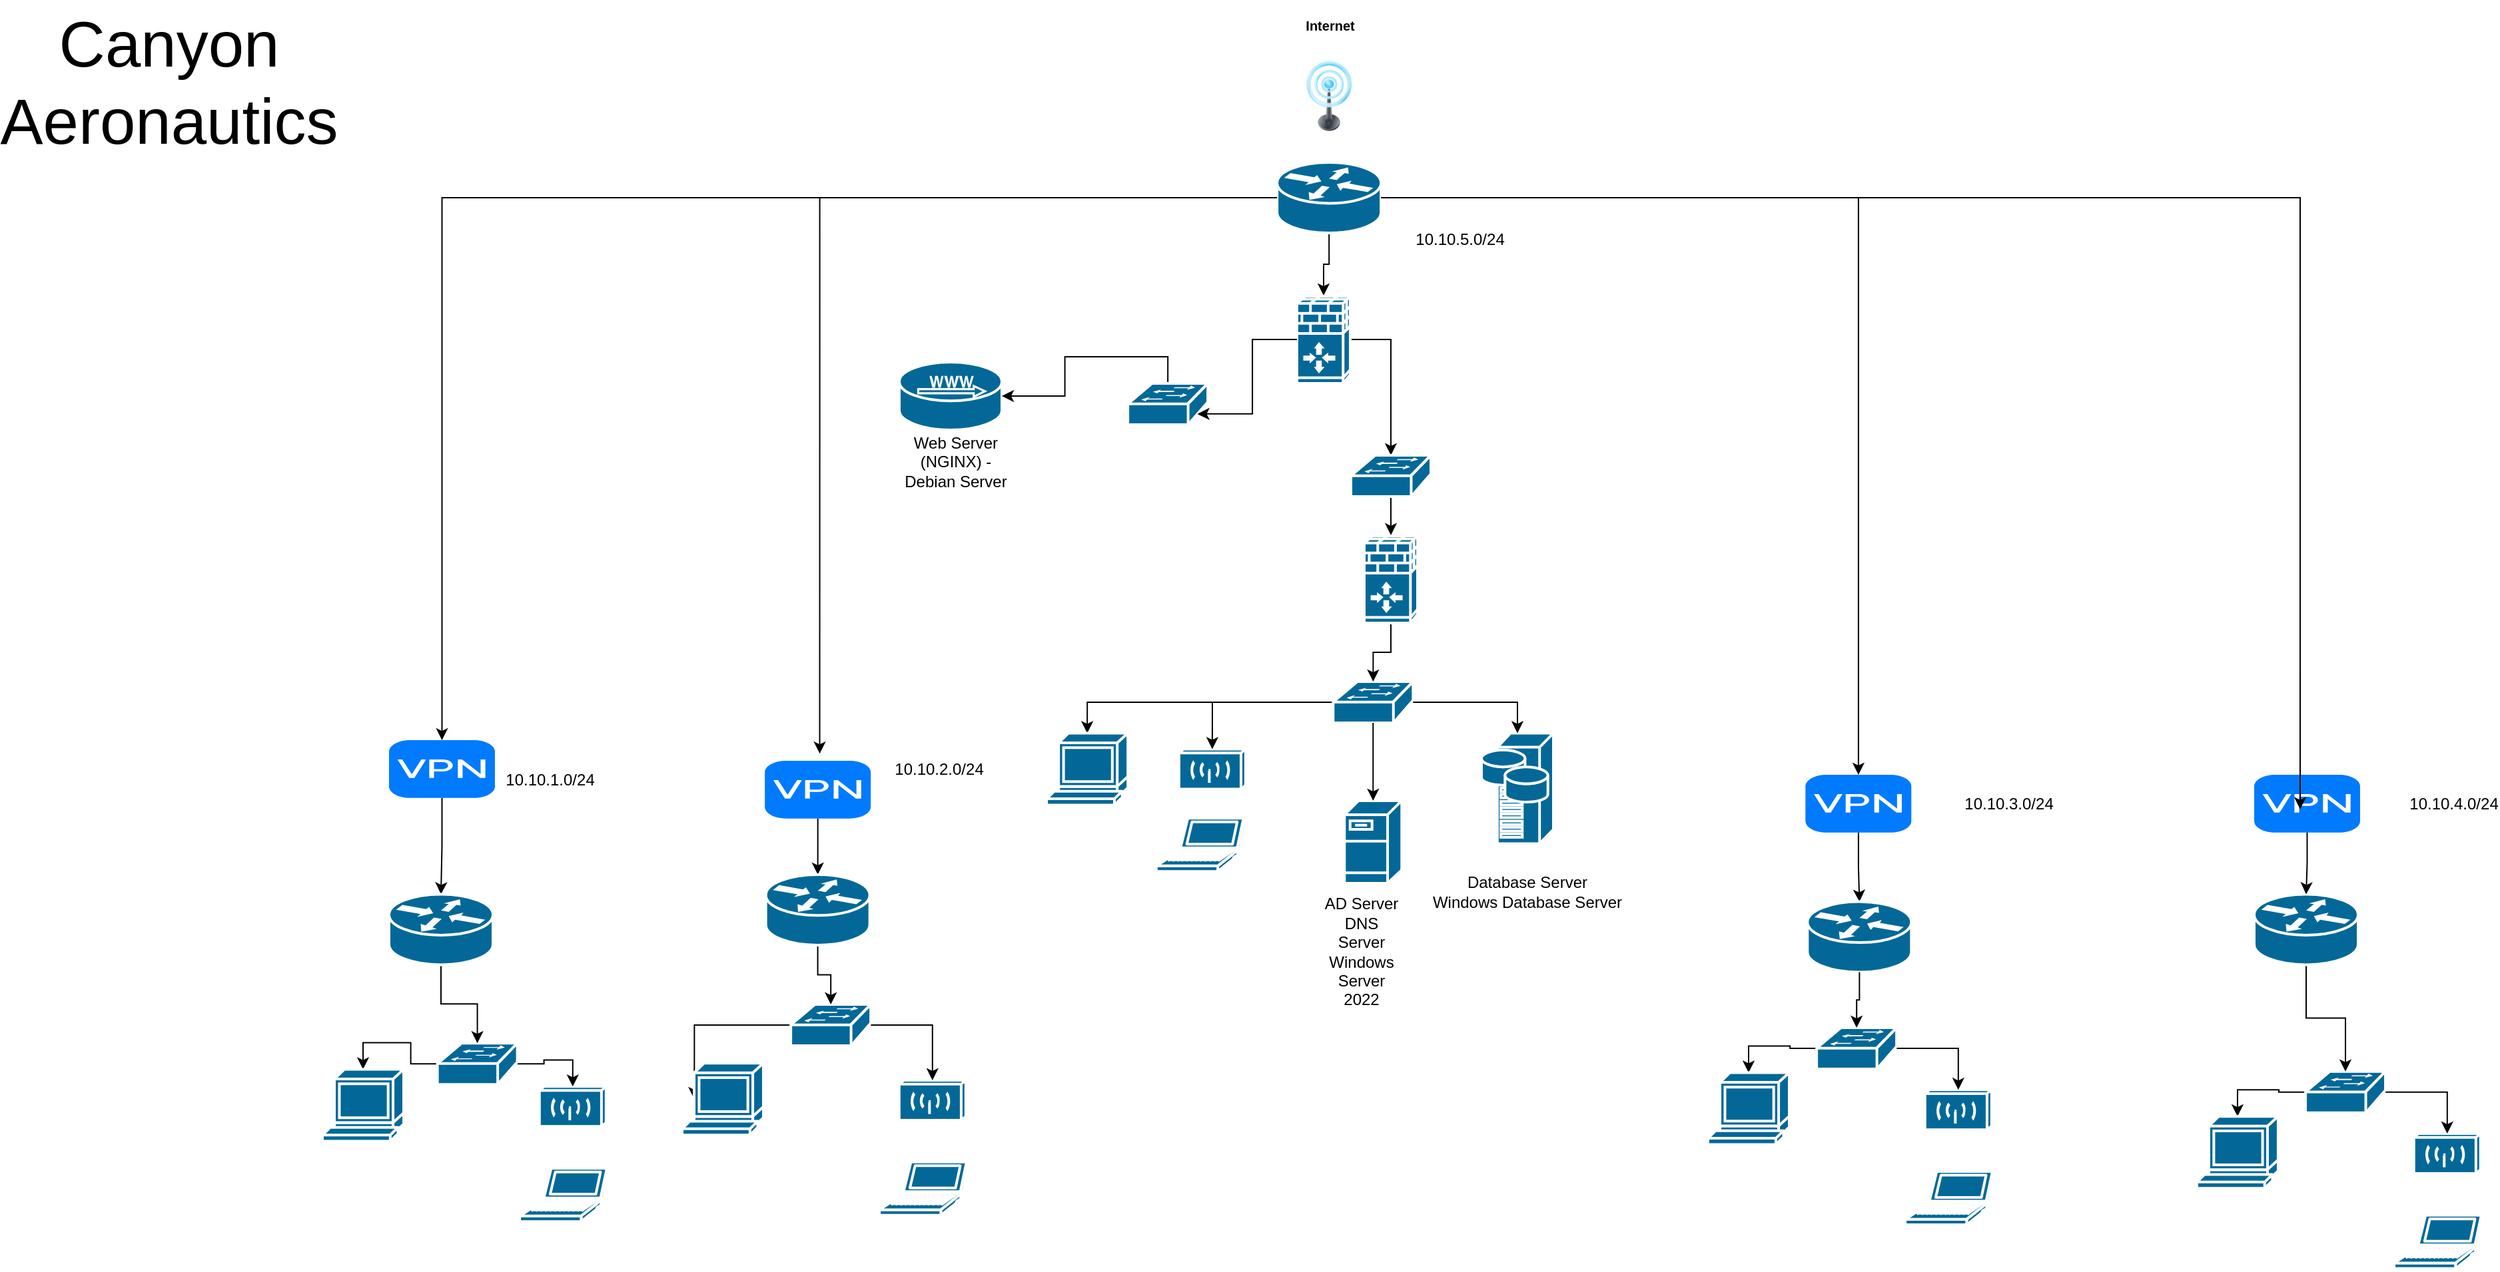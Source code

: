 <mxfile version="22.0.0" type="github">
  <diagram name="Page-1" id="55a83fd1-7818-8e21-69c5-c3457e3827bb">
    <mxGraphModel dx="1793" dy="955" grid="1" gridSize="10" guides="1" tooltips="1" connect="1" arrows="1" fold="1" page="1" pageScale="1" pageWidth="2000" pageHeight="1600" background="none" math="0" shadow="0">
      <root>
        <mxCell id="0" />
        <mxCell id="1" parent="0" />
        <mxCell id="h9fLuppz6c3Ee6yRtKW5-85" value="&lt;font style=&quot;font-size: 10px;&quot;&gt;Internet&lt;/font&gt;" style="text;strokeColor=none;fillColor=none;html=1;fontSize=24;fontStyle=1;verticalAlign=middle;align=center;" parent="1" vertex="1">
          <mxGeometry x="1022.48" y="40.0" width="66.212" height="26.353" as="geometry" />
        </mxCell>
        <mxCell id="h9fLuppz6c3Ee6yRtKW5-9" value="" style="image;html=1;image=img/lib/clip_art/telecommunication/Signal_tower_on_128x128.png" parent="1" vertex="1">
          <mxGeometry x="1029.102" y="83.643" width="52.97" height="52.706" as="geometry" />
        </mxCell>
        <mxCell id="T81MVam2oDBTtQF74JZc-26" value="" style="shape=mxgraph.cisco.wireless.wireless_transport;sketch=0;html=1;pointerEvents=1;dashed=0;fillColor=#036897;strokeColor=#ffffff;strokeWidth=2;verticalLabelPosition=bottom;verticalAlign=top;align=center;outlineConnect=0;" parent="1" vertex="1">
          <mxGeometry x="732.91" y="849.5" width="50" height="30" as="geometry" />
        </mxCell>
        <mxCell id="6Hb-7iKjbaXuVZW9iwau-34" style="edgeStyle=orthogonalEdgeStyle;rounded=0;orthogonalLoop=1;jettySize=auto;html=1;" parent="1" source="T81MVam2oDBTtQF74JZc-27" target="T81MVam2oDBTtQF74JZc-26" edge="1">
          <mxGeometry relative="1" as="geometry" />
        </mxCell>
        <mxCell id="6Hb-7iKjbaXuVZW9iwau-35" style="edgeStyle=orthogonalEdgeStyle;rounded=0;orthogonalLoop=1;jettySize=auto;html=1;entryX=0.15;entryY=0.5;entryDx=0;entryDy=0;entryPerimeter=0;" parent="1" source="T81MVam2oDBTtQF74JZc-27" target="T81MVam2oDBTtQF74JZc-43" edge="1">
          <mxGeometry relative="1" as="geometry" />
        </mxCell>
        <mxCell id="T81MVam2oDBTtQF74JZc-27" value="" style="shape=mxgraph.cisco.switches.workgroup_switch;sketch=0;html=1;pointerEvents=1;dashed=0;fillColor=#036897;strokeColor=#ffffff;strokeWidth=2;verticalLabelPosition=bottom;verticalAlign=top;align=center;outlineConnect=0;" parent="1" vertex="1">
          <mxGeometry x="651.57" y="792.5" width="60" height="31" as="geometry" />
        </mxCell>
        <mxCell id="T81MVam2oDBTtQF74JZc-38" value="" style="shape=mxgraph.cisco.computers_and_peripherals.laptop;sketch=0;html=1;pointerEvents=1;dashed=0;fillColor=#036897;strokeColor=#ffffff;strokeWidth=2;verticalLabelPosition=bottom;verticalAlign=top;align=center;outlineConnect=0;" parent="1" vertex="1">
          <mxGeometry x="718.08" y="910.89" width="67" height="40" as="geometry" />
        </mxCell>
        <mxCell id="T81MVam2oDBTtQF74JZc-43" value="" style="shape=mxgraph.cisco.computers_and_peripherals.terminal;sketch=0;html=1;pointerEvents=1;dashed=0;fillColor=#036897;strokeColor=#ffffff;strokeWidth=2;verticalLabelPosition=bottom;verticalAlign=top;align=center;outlineConnect=0;" parent="1" vertex="1">
          <mxGeometry x="570.0" y="836.6" width="61" height="54" as="geometry" />
        </mxCell>
        <mxCell id="6Hb-7iKjbaXuVZW9iwau-10" value="" style="shape=mxgraph.cisco.wireless.wireless_transport;sketch=0;html=1;pointerEvents=1;dashed=0;fillColor=#036897;strokeColor=#ffffff;strokeWidth=2;verticalLabelPosition=bottom;verticalAlign=top;align=center;outlineConnect=0;" parent="1" vertex="1">
          <mxGeometry x="462.91" y="854.18" width="50" height="30" as="geometry" />
        </mxCell>
        <mxCell id="6Hb-7iKjbaXuVZW9iwau-36" style="edgeStyle=orthogonalEdgeStyle;rounded=0;orthogonalLoop=1;jettySize=auto;html=1;entryX=0.5;entryY=0;entryDx=0;entryDy=0;entryPerimeter=0;" parent="1" source="6Hb-7iKjbaXuVZW9iwau-11" target="6Hb-7iKjbaXuVZW9iwau-10" edge="1">
          <mxGeometry relative="1" as="geometry" />
        </mxCell>
        <mxCell id="6Hb-7iKjbaXuVZW9iwau-37" style="edgeStyle=orthogonalEdgeStyle;rounded=0;orthogonalLoop=1;jettySize=auto;html=1;entryX=0.5;entryY=0;entryDx=0;entryDy=0;entryPerimeter=0;" parent="1" source="6Hb-7iKjbaXuVZW9iwau-11" target="6Hb-7iKjbaXuVZW9iwau-13" edge="1">
          <mxGeometry relative="1" as="geometry" />
        </mxCell>
        <mxCell id="6Hb-7iKjbaXuVZW9iwau-11" value="" style="shape=mxgraph.cisco.switches.workgroup_switch;sketch=0;html=1;pointerEvents=1;dashed=0;fillColor=#036897;strokeColor=#ffffff;strokeWidth=2;verticalLabelPosition=bottom;verticalAlign=top;align=center;outlineConnect=0;" parent="1" vertex="1">
          <mxGeometry x="386.33" y="821.59" width="60" height="31" as="geometry" />
        </mxCell>
        <mxCell id="6Hb-7iKjbaXuVZW9iwau-12" value="" style="shape=mxgraph.cisco.computers_and_peripherals.laptop;sketch=0;html=1;pointerEvents=1;dashed=0;fillColor=#036897;strokeColor=#ffffff;strokeWidth=2;verticalLabelPosition=bottom;verticalAlign=top;align=center;outlineConnect=0;" parent="1" vertex="1">
          <mxGeometry x="448.08" y="915.57" width="67" height="40" as="geometry" />
        </mxCell>
        <mxCell id="6Hb-7iKjbaXuVZW9iwau-13" value="" style="shape=mxgraph.cisco.computers_and_peripherals.terminal;sketch=0;html=1;pointerEvents=1;dashed=0;fillColor=#036897;strokeColor=#ffffff;strokeWidth=2;verticalLabelPosition=bottom;verticalAlign=top;align=center;outlineConnect=0;" parent="1" vertex="1">
          <mxGeometry x="300.0" y="841.28" width="61" height="54" as="geometry" />
        </mxCell>
        <mxCell id="6Hb-7iKjbaXuVZW9iwau-17" value="" style="shape=mxgraph.cisco.wireless.wireless_transport;sketch=0;html=1;pointerEvents=1;dashed=0;fillColor=#036897;strokeColor=#ffffff;strokeWidth=2;verticalLabelPosition=bottom;verticalAlign=top;align=center;outlineConnect=0;" parent="1" vertex="1">
          <mxGeometry x="1869.86" y="889.49" width="50" height="30" as="geometry" />
        </mxCell>
        <mxCell id="6Hb-7iKjbaXuVZW9iwau-49" style="edgeStyle=orthogonalEdgeStyle;rounded=0;orthogonalLoop=1;jettySize=auto;html=1;entryX=0.5;entryY=0;entryDx=0;entryDy=0;entryPerimeter=0;" parent="1" source="6Hb-7iKjbaXuVZW9iwau-18" target="6Hb-7iKjbaXuVZW9iwau-20" edge="1">
          <mxGeometry relative="1" as="geometry" />
        </mxCell>
        <mxCell id="6Hb-7iKjbaXuVZW9iwau-50" style="edgeStyle=orthogonalEdgeStyle;rounded=0;orthogonalLoop=1;jettySize=auto;html=1;" parent="1" source="6Hb-7iKjbaXuVZW9iwau-18" target="6Hb-7iKjbaXuVZW9iwau-17" edge="1">
          <mxGeometry relative="1" as="geometry" />
        </mxCell>
        <mxCell id="6Hb-7iKjbaXuVZW9iwau-18" value="" style="shape=mxgraph.cisco.switches.workgroup_switch;sketch=0;html=1;pointerEvents=1;dashed=0;fillColor=#036897;strokeColor=#ffffff;strokeWidth=2;verticalLabelPosition=bottom;verticalAlign=top;align=center;outlineConnect=0;" parent="1" vertex="1">
          <mxGeometry x="1788.52" y="842.86" width="60" height="31" as="geometry" />
        </mxCell>
        <mxCell id="6Hb-7iKjbaXuVZW9iwau-19" value="" style="shape=mxgraph.cisco.computers_and_peripherals.laptop;sketch=0;html=1;pointerEvents=1;dashed=0;fillColor=#036897;strokeColor=#ffffff;strokeWidth=2;verticalLabelPosition=bottom;verticalAlign=top;align=center;outlineConnect=0;" parent="1" vertex="1">
          <mxGeometry x="1855.03" y="950.88" width="67" height="40" as="geometry" />
        </mxCell>
        <mxCell id="6Hb-7iKjbaXuVZW9iwau-20" value="" style="shape=mxgraph.cisco.computers_and_peripherals.terminal;sketch=0;html=1;pointerEvents=1;dashed=0;fillColor=#036897;strokeColor=#ffffff;strokeWidth=2;verticalLabelPosition=bottom;verticalAlign=top;align=center;outlineConnect=0;" parent="1" vertex="1">
          <mxGeometry x="1706.95" y="876.59" width="61" height="54" as="geometry" />
        </mxCell>
        <mxCell id="hgCzGkN1xgXQZOoQxE4W-36" style="edgeStyle=orthogonalEdgeStyle;rounded=0;orthogonalLoop=1;jettySize=auto;html=1;" edge="1" parent="1" source="6Hb-7iKjbaXuVZW9iwau-25" target="hgCzGkN1xgXQZOoQxE4W-35">
          <mxGeometry relative="1" as="geometry" />
        </mxCell>
        <mxCell id="6Hb-7iKjbaXuVZW9iwau-25" value="" style="html=1;strokeWidth=1;shadow=0;dashed=0;shape=mxgraph.ios7.misc.vpn;fillColor=#007AFF;strokeColor=none;buttonText=;strokeColor2=#222222;fontColor=#222222;fontSize=8;verticalLabelPosition=bottom;verticalAlign=top;align=center;sketch=0;" parent="1" vertex="1">
          <mxGeometry x="350.0" y="594.02" width="79.48" height="43.37" as="geometry" />
        </mxCell>
        <mxCell id="hgCzGkN1xgXQZOoQxE4W-41" style="edgeStyle=orthogonalEdgeStyle;rounded=0;orthogonalLoop=1;jettySize=auto;html=1;" edge="1" parent="1" source="6Hb-7iKjbaXuVZW9iwau-26" target="hgCzGkN1xgXQZOoQxE4W-40">
          <mxGeometry relative="1" as="geometry" />
        </mxCell>
        <mxCell id="6Hb-7iKjbaXuVZW9iwau-26" value="" style="html=1;strokeWidth=1;shadow=0;dashed=0;shape=mxgraph.ios7.misc.vpn;fillColor=#007AFF;strokeColor=none;buttonText=;strokeColor2=#222222;fontColor=#222222;fontSize=8;verticalLabelPosition=bottom;verticalAlign=top;align=center;sketch=0;" parent="1" vertex="1">
          <mxGeometry x="632.09" y="609.45" width="79.48" height="43.37" as="geometry" />
        </mxCell>
        <mxCell id="hgCzGkN1xgXQZOoQxE4W-49" style="edgeStyle=orthogonalEdgeStyle;rounded=0;orthogonalLoop=1;jettySize=auto;html=1;" edge="1" parent="1" source="6Hb-7iKjbaXuVZW9iwau-27" target="hgCzGkN1xgXQZOoQxE4W-46">
          <mxGeometry relative="1" as="geometry" />
        </mxCell>
        <mxCell id="6Hb-7iKjbaXuVZW9iwau-27" value="" style="html=1;strokeWidth=1;shadow=0;dashed=0;shape=mxgraph.ios7.misc.vpn;fillColor=#007AFF;strokeColor=none;buttonText=;strokeColor2=#222222;fontColor=#222222;fontSize=8;verticalLabelPosition=bottom;verticalAlign=top;align=center;sketch=0;" parent="1" vertex="1">
          <mxGeometry x="1413.17" y="620" width="79.48" height="43.37" as="geometry" />
        </mxCell>
        <mxCell id="6Hb-7iKjbaXuVZW9iwau-28" value="" style="html=1;strokeWidth=1;shadow=0;dashed=0;shape=mxgraph.ios7.misc.vpn;fillColor=#007AFF;strokeColor=none;buttonText=;strokeColor2=#222222;fontColor=#222222;fontSize=8;verticalLabelPosition=bottom;verticalAlign=top;align=center;sketch=0;" parent="1" vertex="1">
          <mxGeometry x="1750" y="620.0" width="79.48" height="43.37" as="geometry" />
        </mxCell>
        <mxCell id="6Hb-7iKjbaXuVZW9iwau-52" value="10.10.1.0/24" style="text;html=1;strokeColor=none;fillColor=none;align=center;verticalAlign=middle;whiteSpace=wrap;rounded=0;" parent="1" vertex="1">
          <mxGeometry x="441.05" y="609.45" width="60" height="30" as="geometry" />
        </mxCell>
        <mxCell id="6Hb-7iKjbaXuVZW9iwau-53" value="10.10.2.0/24" style="text;html=1;strokeColor=none;fillColor=none;align=center;verticalAlign=middle;whiteSpace=wrap;rounded=0;" parent="1" vertex="1">
          <mxGeometry x="733.0" y="600.71" width="60" height="30" as="geometry" />
        </mxCell>
        <mxCell id="6Hb-7iKjbaXuVZW9iwau-54" value="10.10.3.0/24" style="text;html=1;strokeColor=none;fillColor=none;align=center;verticalAlign=middle;whiteSpace=wrap;rounded=0;" parent="1" vertex="1">
          <mxGeometry x="1536.48" y="626.68" width="60" height="30" as="geometry" />
        </mxCell>
        <mxCell id="6Hb-7iKjbaXuVZW9iwau-55" value="10.10.4.0/24" style="text;html=1;strokeColor=none;fillColor=none;align=center;verticalAlign=middle;whiteSpace=wrap;rounded=0;" parent="1" vertex="1">
          <mxGeometry x="1869.86" y="626.68" width="60" height="30" as="geometry" />
        </mxCell>
        <mxCell id="6Hb-7iKjbaXuVZW9iwau-56" value="10.10.5.0/24" style="text;html=1;strokeColor=none;fillColor=none;align=center;verticalAlign=middle;whiteSpace=wrap;rounded=0;" parent="1" vertex="1">
          <mxGeometry x="1124.44" y="203.35" width="60" height="30" as="geometry" />
        </mxCell>
        <mxCell id="6Hb-7iKjbaXuVZW9iwau-59" value="&lt;font style=&quot;font-size: 48px;&quot;&gt;Canyon Aeronautics&lt;/font&gt;" style="text;html=1;strokeColor=none;fillColor=none;align=center;verticalAlign=middle;whiteSpace=wrap;rounded=0;" parent="1" vertex="1">
          <mxGeometry x="80" y="40" width="210" height="120" as="geometry" />
        </mxCell>
        <mxCell id="MmJGt0UsW00Nj7Y8YMG3-1" value="" style="shape=mxgraph.cisco.servers.microwebserver;sketch=0;html=1;pointerEvents=1;dashed=0;fillColor=#036897;strokeColor=#ffffff;strokeWidth=2;verticalLabelPosition=bottom;verticalAlign=top;align=center;outlineConnect=0;" parent="1" vertex="1">
          <mxGeometry x="733" y="310" width="77" height="51" as="geometry" />
        </mxCell>
        <mxCell id="MmJGt0UsW00Nj7Y8YMG3-2" value="Web Server (NGINX) - Debian Server" style="text;html=1;strokeColor=none;fillColor=none;align=center;verticalAlign=middle;whiteSpace=wrap;rounded=0;" parent="1" vertex="1">
          <mxGeometry x="733" y="370" width="84.92" height="30" as="geometry" />
        </mxCell>
        <mxCell id="hgCzGkN1xgXQZOoQxE4W-4" value="" style="shape=mxgraph.cisco.wireless.wireless_transport;sketch=0;html=1;pointerEvents=1;dashed=0;fillColor=#036897;strokeColor=#ffffff;strokeWidth=2;verticalLabelPosition=bottom;verticalAlign=top;align=center;outlineConnect=0;" vertex="1" parent="1">
          <mxGeometry x="942.95" y="600.71" width="50" height="30" as="geometry" />
        </mxCell>
        <mxCell id="hgCzGkN1xgXQZOoQxE4W-5" style="edgeStyle=orthogonalEdgeStyle;rounded=0;orthogonalLoop=1;jettySize=auto;html=1;entryX=0.5;entryY=0;entryDx=0;entryDy=0;entryPerimeter=0;" edge="1" parent="1" source="hgCzGkN1xgXQZOoQxE4W-7" target="hgCzGkN1xgXQZOoQxE4W-4">
          <mxGeometry relative="1" as="geometry" />
        </mxCell>
        <mxCell id="hgCzGkN1xgXQZOoQxE4W-6" style="edgeStyle=orthogonalEdgeStyle;rounded=0;orthogonalLoop=1;jettySize=auto;html=1;entryX=0.5;entryY=0;entryDx=0;entryDy=0;entryPerimeter=0;" edge="1" parent="1" source="hgCzGkN1xgXQZOoQxE4W-7" target="hgCzGkN1xgXQZOoQxE4W-9">
          <mxGeometry relative="1" as="geometry" />
        </mxCell>
        <mxCell id="hgCzGkN1xgXQZOoQxE4W-7" value="" style="shape=mxgraph.cisco.switches.workgroup_switch;sketch=0;html=1;pointerEvents=1;dashed=0;fillColor=#036897;strokeColor=#ffffff;strokeWidth=2;verticalLabelPosition=bottom;verticalAlign=top;align=center;outlineConnect=0;" vertex="1" parent="1">
          <mxGeometry x="1058.65" y="550" width="60" height="31" as="geometry" />
        </mxCell>
        <mxCell id="hgCzGkN1xgXQZOoQxE4W-8" value="" style="shape=mxgraph.cisco.computers_and_peripherals.laptop;sketch=0;html=1;pointerEvents=1;dashed=0;fillColor=#036897;strokeColor=#ffffff;strokeWidth=2;verticalLabelPosition=bottom;verticalAlign=top;align=center;outlineConnect=0;" vertex="1" parent="1">
          <mxGeometry x="925.95" y="652.59" width="67" height="40" as="geometry" />
        </mxCell>
        <mxCell id="hgCzGkN1xgXQZOoQxE4W-9" value="" style="shape=mxgraph.cisco.computers_and_peripherals.terminal;sketch=0;html=1;pointerEvents=1;dashed=0;fillColor=#036897;strokeColor=#ffffff;strokeWidth=2;verticalLabelPosition=bottom;verticalAlign=top;align=center;outlineConnect=0;" vertex="1" parent="1">
          <mxGeometry x="843.57" y="588.71" width="61" height="54" as="geometry" />
        </mxCell>
        <mxCell id="hgCzGkN1xgXQZOoQxE4W-14" value="" style="shape=mxgraph.cisco.servers.fileserver;sketch=0;html=1;pointerEvents=1;dashed=0;fillColor=#036897;strokeColor=#ffffff;strokeWidth=2;verticalLabelPosition=bottom;verticalAlign=top;align=center;outlineConnect=0;" vertex="1" parent="1">
          <mxGeometry x="1067.15" y="639.45" width="43" height="62" as="geometry" />
        </mxCell>
        <mxCell id="hgCzGkN1xgXQZOoQxE4W-15" style="edgeStyle=orthogonalEdgeStyle;rounded=0;orthogonalLoop=1;jettySize=auto;html=1;entryX=0.5;entryY=0;entryDx=0;entryDy=0;entryPerimeter=0;" edge="1" parent="1" source="hgCzGkN1xgXQZOoQxE4W-7" target="hgCzGkN1xgXQZOoQxE4W-14">
          <mxGeometry relative="1" as="geometry" />
        </mxCell>
        <mxCell id="hgCzGkN1xgXQZOoQxE4W-16" value="AD Server&lt;br&gt;DNS Server&lt;br&gt;Windows Server 2022" style="text;html=1;strokeColor=none;fillColor=none;align=center;verticalAlign=middle;whiteSpace=wrap;rounded=0;" vertex="1" parent="1">
          <mxGeometry x="1050.15" y="738.31" width="60" height="30" as="geometry" />
        </mxCell>
        <mxCell id="hgCzGkN1xgXQZOoQxE4W-17" value="" style="shape=mxgraph.cisco.servers.storage_server;sketch=0;html=1;pointerEvents=1;dashed=0;fillColor=#036897;strokeColor=#ffffff;strokeWidth=2;verticalLabelPosition=bottom;verticalAlign=top;align=center;outlineConnect=0;" vertex="1" parent="1">
          <mxGeometry x="1170" y="588.71" width="54" height="83" as="geometry" />
        </mxCell>
        <mxCell id="hgCzGkN1xgXQZOoQxE4W-18" style="edgeStyle=orthogonalEdgeStyle;rounded=0;orthogonalLoop=1;jettySize=auto;html=1;entryX=0.5;entryY=0;entryDx=0;entryDy=0;entryPerimeter=0;" edge="1" parent="1" source="hgCzGkN1xgXQZOoQxE4W-7" target="hgCzGkN1xgXQZOoQxE4W-17">
          <mxGeometry relative="1" as="geometry" />
        </mxCell>
        <mxCell id="hgCzGkN1xgXQZOoQxE4W-21" style="edgeStyle=orthogonalEdgeStyle;rounded=0;orthogonalLoop=1;jettySize=auto;html=1;" edge="1" parent="1" source="hgCzGkN1xgXQZOoQxE4W-19" target="hgCzGkN1xgXQZOoQxE4W-20">
          <mxGeometry relative="1" as="geometry" />
        </mxCell>
        <mxCell id="hgCzGkN1xgXQZOoQxE4W-39" style="edgeStyle=orthogonalEdgeStyle;rounded=0;orthogonalLoop=1;jettySize=auto;html=1;" edge="1" parent="1" source="hgCzGkN1xgXQZOoQxE4W-19" target="6Hb-7iKjbaXuVZW9iwau-25">
          <mxGeometry relative="1" as="geometry" />
        </mxCell>
        <mxCell id="hgCzGkN1xgXQZOoQxE4W-44" style="edgeStyle=orthogonalEdgeStyle;rounded=0;orthogonalLoop=1;jettySize=auto;html=1;" edge="1" parent="1" source="hgCzGkN1xgXQZOoQxE4W-19" target="6Hb-7iKjbaXuVZW9iwau-27">
          <mxGeometry relative="1" as="geometry" />
        </mxCell>
        <mxCell id="hgCzGkN1xgXQZOoQxE4W-19" value="" style="shape=mxgraph.cisco.routers.router;sketch=0;html=1;pointerEvents=1;dashed=0;fillColor=#036897;strokeColor=#ffffff;strokeWidth=2;verticalLabelPosition=bottom;verticalAlign=top;align=center;outlineConnect=0;" vertex="1" parent="1">
          <mxGeometry x="1016.59" y="160" width="78" height="53" as="geometry" />
        </mxCell>
        <mxCell id="hgCzGkN1xgXQZOoQxE4W-28" style="edgeStyle=orthogonalEdgeStyle;rounded=0;orthogonalLoop=1;jettySize=auto;html=1;" edge="1" parent="1" source="hgCzGkN1xgXQZOoQxE4W-20" target="hgCzGkN1xgXQZOoQxE4W-26">
          <mxGeometry relative="1" as="geometry" />
        </mxCell>
        <mxCell id="hgCzGkN1xgXQZOoQxE4W-20" value="" style="shape=mxgraph.cisco.security.ios_firewall;sketch=0;html=1;pointerEvents=1;dashed=0;fillColor=#036897;strokeColor=#ffffff;strokeWidth=2;verticalLabelPosition=bottom;verticalAlign=top;align=center;outlineConnect=0;" vertex="1" parent="1">
          <mxGeometry x="1031.47" y="260" width="40" height="66" as="geometry" />
        </mxCell>
        <mxCell id="hgCzGkN1xgXQZOoQxE4W-25" style="edgeStyle=orthogonalEdgeStyle;rounded=0;orthogonalLoop=1;jettySize=auto;html=1;" edge="1" parent="1" source="hgCzGkN1xgXQZOoQxE4W-24" target="hgCzGkN1xgXQZOoQxE4W-7">
          <mxGeometry relative="1" as="geometry" />
        </mxCell>
        <mxCell id="hgCzGkN1xgXQZOoQxE4W-24" value="" style="shape=mxgraph.cisco.security.ios_firewall;sketch=0;html=1;pointerEvents=1;dashed=0;fillColor=#036897;strokeColor=#ffffff;strokeWidth=2;verticalLabelPosition=bottom;verticalAlign=top;align=center;outlineConnect=0;" vertex="1" parent="1">
          <mxGeometry x="1082" y="440" width="40" height="66" as="geometry" />
        </mxCell>
        <mxCell id="hgCzGkN1xgXQZOoQxE4W-34" style="edgeStyle=orthogonalEdgeStyle;rounded=0;orthogonalLoop=1;jettySize=auto;html=1;" edge="1" parent="1" source="hgCzGkN1xgXQZOoQxE4W-26" target="hgCzGkN1xgXQZOoQxE4W-24">
          <mxGeometry relative="1" as="geometry" />
        </mxCell>
        <mxCell id="hgCzGkN1xgXQZOoQxE4W-26" value="" style="shape=mxgraph.cisco.switches.workgroup_switch;sketch=0;html=1;pointerEvents=1;dashed=0;fillColor=#036897;strokeColor=#ffffff;strokeWidth=2;verticalLabelPosition=bottom;verticalAlign=top;align=center;outlineConnect=0;" vertex="1" parent="1">
          <mxGeometry x="1072.0" y="380" width="60" height="31" as="geometry" />
        </mxCell>
        <mxCell id="hgCzGkN1xgXQZOoQxE4W-31" style="edgeStyle=orthogonalEdgeStyle;rounded=0;orthogonalLoop=1;jettySize=auto;html=1;exitX=0.5;exitY=0;exitDx=0;exitDy=0;exitPerimeter=0;" edge="1" parent="1" source="hgCzGkN1xgXQZOoQxE4W-29" target="MmJGt0UsW00Nj7Y8YMG3-1">
          <mxGeometry relative="1" as="geometry" />
        </mxCell>
        <mxCell id="hgCzGkN1xgXQZOoQxE4W-29" value="" style="shape=mxgraph.cisco.switches.workgroup_switch;sketch=0;html=1;pointerEvents=1;dashed=0;fillColor=#036897;strokeColor=#ffffff;strokeWidth=2;verticalLabelPosition=bottom;verticalAlign=top;align=center;outlineConnect=0;" vertex="1" parent="1">
          <mxGeometry x="904.57" y="326" width="60" height="31" as="geometry" />
        </mxCell>
        <mxCell id="hgCzGkN1xgXQZOoQxE4W-32" style="edgeStyle=orthogonalEdgeStyle;rounded=0;orthogonalLoop=1;jettySize=auto;html=1;entryX=0.87;entryY=0.74;entryDx=0;entryDy=0;entryPerimeter=0;" edge="1" parent="1" source="hgCzGkN1xgXQZOoQxE4W-20" target="hgCzGkN1xgXQZOoQxE4W-29">
          <mxGeometry relative="1" as="geometry" />
        </mxCell>
        <mxCell id="hgCzGkN1xgXQZOoQxE4W-33" value="Database Server&lt;br&gt;Windows Database Server" style="text;html=1;align=center;verticalAlign=middle;resizable=0;points=[];autosize=1;strokeColor=none;fillColor=none;" vertex="1" parent="1">
          <mxGeometry x="1119" y="688" width="170" height="40" as="geometry" />
        </mxCell>
        <mxCell id="hgCzGkN1xgXQZOoQxE4W-37" style="edgeStyle=orthogonalEdgeStyle;rounded=0;orthogonalLoop=1;jettySize=auto;html=1;" edge="1" parent="1" source="hgCzGkN1xgXQZOoQxE4W-35" target="6Hb-7iKjbaXuVZW9iwau-11">
          <mxGeometry relative="1" as="geometry" />
        </mxCell>
        <mxCell id="hgCzGkN1xgXQZOoQxE4W-35" value="" style="shape=mxgraph.cisco.routers.router;sketch=0;html=1;pointerEvents=1;dashed=0;fillColor=#036897;strokeColor=#ffffff;strokeWidth=2;verticalLabelPosition=bottom;verticalAlign=top;align=center;outlineConnect=0;" vertex="1" parent="1">
          <mxGeometry x="350.0" y="709.74" width="78" height="53" as="geometry" />
        </mxCell>
        <mxCell id="hgCzGkN1xgXQZOoQxE4W-38" style="edgeStyle=orthogonalEdgeStyle;rounded=0;orthogonalLoop=1;jettySize=auto;html=1;entryX=0.518;entryY=-0.124;entryDx=0;entryDy=0;entryPerimeter=0;" edge="1" parent="1" source="hgCzGkN1xgXQZOoQxE4W-19" target="6Hb-7iKjbaXuVZW9iwau-26">
          <mxGeometry relative="1" as="geometry" />
        </mxCell>
        <mxCell id="hgCzGkN1xgXQZOoQxE4W-42" style="edgeStyle=orthogonalEdgeStyle;rounded=0;orthogonalLoop=1;jettySize=auto;html=1;" edge="1" parent="1" source="hgCzGkN1xgXQZOoQxE4W-40" target="T81MVam2oDBTtQF74JZc-27">
          <mxGeometry relative="1" as="geometry" />
        </mxCell>
        <mxCell id="hgCzGkN1xgXQZOoQxE4W-40" value="" style="shape=mxgraph.cisco.routers.router;sketch=0;html=1;pointerEvents=1;dashed=0;fillColor=#036897;strokeColor=#ffffff;strokeWidth=2;verticalLabelPosition=bottom;verticalAlign=top;align=center;outlineConnect=0;" vertex="1" parent="1">
          <mxGeometry x="632.83" y="694.94" width="78" height="53" as="geometry" />
        </mxCell>
        <mxCell id="hgCzGkN1xgXQZOoQxE4W-43" style="edgeStyle=orthogonalEdgeStyle;rounded=0;orthogonalLoop=1;jettySize=auto;html=1;exitX=0.5;exitY=0.98;exitDx=0;exitDy=0;exitPerimeter=0;" edge="1" parent="1" source="hgCzGkN1xgXQZOoQxE4W-29" target="hgCzGkN1xgXQZOoQxE4W-29">
          <mxGeometry relative="1" as="geometry" />
        </mxCell>
        <mxCell id="hgCzGkN1xgXQZOoQxE4W-45" style="edgeStyle=orthogonalEdgeStyle;rounded=0;orthogonalLoop=1;jettySize=auto;html=1;entryX=0.434;entryY=0.596;entryDx=0;entryDy=0;entryPerimeter=0;" edge="1" parent="1" source="hgCzGkN1xgXQZOoQxE4W-19" target="6Hb-7iKjbaXuVZW9iwau-28">
          <mxGeometry relative="1" as="geometry" />
        </mxCell>
        <mxCell id="hgCzGkN1xgXQZOoQxE4W-46" value="" style="shape=mxgraph.cisco.routers.router;sketch=0;html=1;pointerEvents=1;dashed=0;fillColor=#036897;strokeColor=#ffffff;strokeWidth=2;verticalLabelPosition=bottom;verticalAlign=top;align=center;outlineConnect=0;" vertex="1" parent="1">
          <mxGeometry x="1414.65" y="715.31" width="78" height="53" as="geometry" />
        </mxCell>
        <mxCell id="hgCzGkN1xgXQZOoQxE4W-50" style="edgeStyle=orthogonalEdgeStyle;rounded=0;orthogonalLoop=1;jettySize=auto;html=1;" edge="1" parent="1" source="hgCzGkN1xgXQZOoQxE4W-47" target="6Hb-7iKjbaXuVZW9iwau-18">
          <mxGeometry relative="1" as="geometry" />
        </mxCell>
        <mxCell id="hgCzGkN1xgXQZOoQxE4W-47" value="" style="shape=mxgraph.cisco.routers.router;sketch=0;html=1;pointerEvents=1;dashed=0;fillColor=#036897;strokeColor=#ffffff;strokeWidth=2;verticalLabelPosition=bottom;verticalAlign=top;align=center;outlineConnect=0;" vertex="1" parent="1">
          <mxGeometry x="1750" y="709.74" width="78" height="53" as="geometry" />
        </mxCell>
        <mxCell id="hgCzGkN1xgXQZOoQxE4W-48" style="edgeStyle=orthogonalEdgeStyle;rounded=0;orthogonalLoop=1;jettySize=auto;html=1;entryX=0.5;entryY=0;entryDx=0;entryDy=0;entryPerimeter=0;" edge="1" parent="1" source="6Hb-7iKjbaXuVZW9iwau-28" target="hgCzGkN1xgXQZOoQxE4W-47">
          <mxGeometry relative="1" as="geometry" />
        </mxCell>
        <mxCell id="hgCzGkN1xgXQZOoQxE4W-51" value="" style="shape=mxgraph.cisco.wireless.wireless_transport;sketch=0;html=1;pointerEvents=1;dashed=0;fillColor=#036897;strokeColor=#ffffff;strokeWidth=2;verticalLabelPosition=bottom;verticalAlign=top;align=center;outlineConnect=0;" vertex="1" parent="1">
          <mxGeometry x="1502.91" y="856.63" width="50" height="30" as="geometry" />
        </mxCell>
        <mxCell id="hgCzGkN1xgXQZOoQxE4W-52" style="edgeStyle=orthogonalEdgeStyle;rounded=0;orthogonalLoop=1;jettySize=auto;html=1;entryX=0.5;entryY=0;entryDx=0;entryDy=0;entryPerimeter=0;" edge="1" parent="1" source="hgCzGkN1xgXQZOoQxE4W-54" target="hgCzGkN1xgXQZOoQxE4W-56">
          <mxGeometry relative="1" as="geometry" />
        </mxCell>
        <mxCell id="hgCzGkN1xgXQZOoQxE4W-53" style="edgeStyle=orthogonalEdgeStyle;rounded=0;orthogonalLoop=1;jettySize=auto;html=1;" edge="1" parent="1" source="hgCzGkN1xgXQZOoQxE4W-54" target="hgCzGkN1xgXQZOoQxE4W-51">
          <mxGeometry relative="1" as="geometry" />
        </mxCell>
        <mxCell id="hgCzGkN1xgXQZOoQxE4W-54" value="" style="shape=mxgraph.cisco.switches.workgroup_switch;sketch=0;html=1;pointerEvents=1;dashed=0;fillColor=#036897;strokeColor=#ffffff;strokeWidth=2;verticalLabelPosition=bottom;verticalAlign=top;align=center;outlineConnect=0;" vertex="1" parent="1">
          <mxGeometry x="1421.57" y="810" width="60" height="31" as="geometry" />
        </mxCell>
        <mxCell id="hgCzGkN1xgXQZOoQxE4W-55" value="" style="shape=mxgraph.cisco.computers_and_peripherals.laptop;sketch=0;html=1;pointerEvents=1;dashed=0;fillColor=#036897;strokeColor=#ffffff;strokeWidth=2;verticalLabelPosition=bottom;verticalAlign=top;align=center;outlineConnect=0;" vertex="1" parent="1">
          <mxGeometry x="1488.08" y="918.02" width="67" height="40" as="geometry" />
        </mxCell>
        <mxCell id="hgCzGkN1xgXQZOoQxE4W-56" value="" style="shape=mxgraph.cisco.computers_and_peripherals.terminal;sketch=0;html=1;pointerEvents=1;dashed=0;fillColor=#036897;strokeColor=#ffffff;strokeWidth=2;verticalLabelPosition=bottom;verticalAlign=top;align=center;outlineConnect=0;" vertex="1" parent="1">
          <mxGeometry x="1340" y="843.73" width="61" height="54" as="geometry" />
        </mxCell>
        <mxCell id="hgCzGkN1xgXQZOoQxE4W-57" style="edgeStyle=orthogonalEdgeStyle;rounded=0;orthogonalLoop=1;jettySize=auto;html=1;entryX=0.5;entryY=0;entryDx=0;entryDy=0;entryPerimeter=0;" edge="1" parent="1" source="hgCzGkN1xgXQZOoQxE4W-46" target="hgCzGkN1xgXQZOoQxE4W-54">
          <mxGeometry relative="1" as="geometry" />
        </mxCell>
      </root>
    </mxGraphModel>
  </diagram>
</mxfile>
